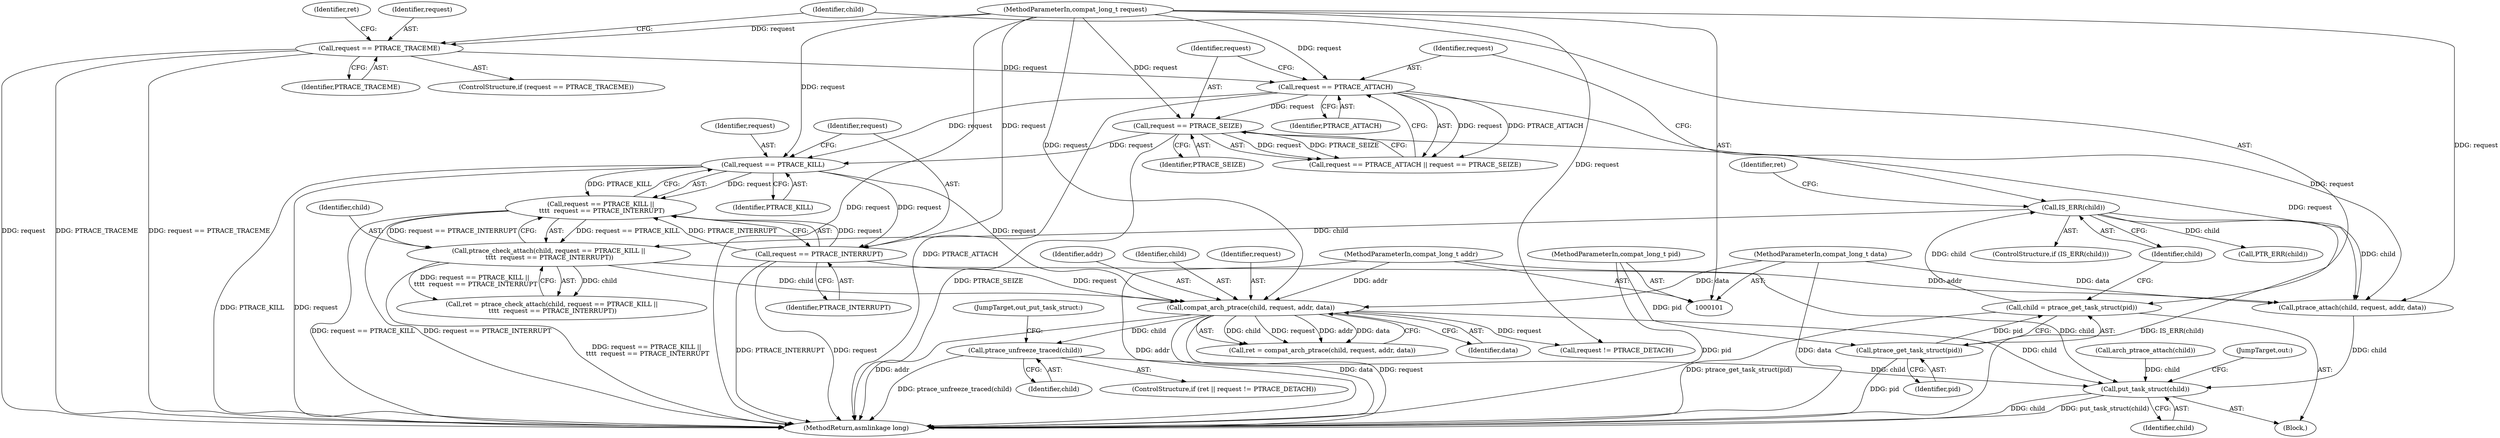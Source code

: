 digraph "0_linux_9899d11f654474d2d54ea52ceaa2a1f4db3abd68_1@API" {
"1000181" [label="(Call,ptrace_unfreeze_traced(child))"];
"1000170" [label="(Call,compat_arch_ptrace(child, request, addr, data))"];
"1000155" [label="(Call,ptrace_check_attach(child, request == PTRACE_KILL ||\n \t\t\t\t  request == PTRACE_INTERRUPT))"];
"1000123" [label="(Call,IS_ERR(child))"];
"1000118" [label="(Call,child = ptrace_get_task_struct(pid))"];
"1000120" [label="(Call,ptrace_get_task_struct(pid))"];
"1000103" [label="(MethodParameterIn,compat_long_t pid)"];
"1000157" [label="(Call,request == PTRACE_KILL ||\n \t\t\t\t  request == PTRACE_INTERRUPT)"];
"1000158" [label="(Call,request == PTRACE_KILL)"];
"1000133" [label="(Call,request == PTRACE_ATTACH)"];
"1000110" [label="(Call,request == PTRACE_TRACEME)"];
"1000102" [label="(MethodParameterIn,compat_long_t request)"];
"1000136" [label="(Call,request == PTRACE_SEIZE)"];
"1000161" [label="(Call,request == PTRACE_INTERRUPT)"];
"1000104" [label="(MethodParameterIn,compat_long_t addr)"];
"1000105" [label="(MethodParameterIn,compat_long_t data)"];
"1000184" [label="(Call,put_task_struct(child))"];
"1000173" [label="(Identifier,addr)"];
"1000133" [label="(Call,request == PTRACE_ATTACH)"];
"1000161" [label="(Call,request == PTRACE_INTERRUPT)"];
"1000124" [label="(Identifier,child)"];
"1000156" [label="(Identifier,child)"];
"1000128" [label="(Call,PTR_ERR(child))"];
"1000137" [label="(Identifier,request)"];
"1000168" [label="(Call,ret = compat_arch_ptrace(child, request, addr, data))"];
"1000150" [label="(Call,arch_ptrace_attach(child))"];
"1000134" [label="(Identifier,request)"];
"1000184" [label="(Call,put_task_struct(child))"];
"1000123" [label="(Call,IS_ERR(child))"];
"1000118" [label="(Call,child = ptrace_get_task_struct(pid))"];
"1000186" [label="(JumpTarget,out:)"];
"1000155" [label="(Call,ptrace_check_attach(child, request == PTRACE_KILL ||\n \t\t\t\t  request == PTRACE_INTERRUPT))"];
"1000115" [label="(Identifier,ret)"];
"1000182" [label="(Identifier,child)"];
"1000174" [label="(Identifier,data)"];
"1000119" [label="(Identifier,child)"];
"1000159" [label="(Identifier,request)"];
"1000142" [label="(Call,ptrace_attach(child, request, addr, data))"];
"1000120" [label="(Call,ptrace_get_task_struct(pid))"];
"1000105" [label="(MethodParameterIn,compat_long_t data)"];
"1000162" [label="(Identifier,request)"];
"1000110" [label="(Call,request == PTRACE_TRACEME)"];
"1000171" [label="(Identifier,child)"];
"1000138" [label="(Identifier,PTRACE_SEIZE)"];
"1000157" [label="(Call,request == PTRACE_KILL ||\n \t\t\t\t  request == PTRACE_INTERRUPT)"];
"1000183" [label="(JumpTarget,out_put_task_struct:)"];
"1000127" [label="(Identifier,ret)"];
"1000178" [label="(Call,request != PTRACE_DETACH)"];
"1000189" [label="(MethodReturn,asmlinkage long)"];
"1000170" [label="(Call,compat_arch_ptrace(child, request, addr, data))"];
"1000103" [label="(MethodParameterIn,compat_long_t pid)"];
"1000135" [label="(Identifier,PTRACE_ATTACH)"];
"1000106" [label="(Block,)"];
"1000121" [label="(Identifier,pid)"];
"1000112" [label="(Identifier,PTRACE_TRACEME)"];
"1000111" [label="(Identifier,request)"];
"1000158" [label="(Call,request == PTRACE_KILL)"];
"1000175" [label="(ControlStructure,if (ret || request != PTRACE_DETACH))"];
"1000102" [label="(MethodParameterIn,compat_long_t request)"];
"1000153" [label="(Call,ret = ptrace_check_attach(child, request == PTRACE_KILL ||\n \t\t\t\t  request == PTRACE_INTERRUPT))"];
"1000163" [label="(Identifier,PTRACE_INTERRUPT)"];
"1000109" [label="(ControlStructure,if (request == PTRACE_TRACEME))"];
"1000132" [label="(Call,request == PTRACE_ATTACH || request == PTRACE_SEIZE)"];
"1000122" [label="(ControlStructure,if (IS_ERR(child)))"];
"1000172" [label="(Identifier,request)"];
"1000160" [label="(Identifier,PTRACE_KILL)"];
"1000181" [label="(Call,ptrace_unfreeze_traced(child))"];
"1000104" [label="(MethodParameterIn,compat_long_t addr)"];
"1000185" [label="(Identifier,child)"];
"1000136" [label="(Call,request == PTRACE_SEIZE)"];
"1000181" -> "1000175"  [label="AST: "];
"1000181" -> "1000182"  [label="CFG: "];
"1000182" -> "1000181"  [label="AST: "];
"1000183" -> "1000181"  [label="CFG: "];
"1000181" -> "1000189"  [label="DDG: ptrace_unfreeze_traced(child)"];
"1000170" -> "1000181"  [label="DDG: child"];
"1000181" -> "1000184"  [label="DDG: child"];
"1000170" -> "1000168"  [label="AST: "];
"1000170" -> "1000174"  [label="CFG: "];
"1000171" -> "1000170"  [label="AST: "];
"1000172" -> "1000170"  [label="AST: "];
"1000173" -> "1000170"  [label="AST: "];
"1000174" -> "1000170"  [label="AST: "];
"1000168" -> "1000170"  [label="CFG: "];
"1000170" -> "1000189"  [label="DDG: data"];
"1000170" -> "1000189"  [label="DDG: request"];
"1000170" -> "1000189"  [label="DDG: addr"];
"1000170" -> "1000168"  [label="DDG: child"];
"1000170" -> "1000168"  [label="DDG: request"];
"1000170" -> "1000168"  [label="DDG: addr"];
"1000170" -> "1000168"  [label="DDG: data"];
"1000155" -> "1000170"  [label="DDG: child"];
"1000158" -> "1000170"  [label="DDG: request"];
"1000161" -> "1000170"  [label="DDG: request"];
"1000102" -> "1000170"  [label="DDG: request"];
"1000104" -> "1000170"  [label="DDG: addr"];
"1000105" -> "1000170"  [label="DDG: data"];
"1000170" -> "1000178"  [label="DDG: request"];
"1000170" -> "1000184"  [label="DDG: child"];
"1000155" -> "1000153"  [label="AST: "];
"1000155" -> "1000157"  [label="CFG: "];
"1000156" -> "1000155"  [label="AST: "];
"1000157" -> "1000155"  [label="AST: "];
"1000153" -> "1000155"  [label="CFG: "];
"1000155" -> "1000189"  [label="DDG: request == PTRACE_KILL ||\n \t\t\t\t  request == PTRACE_INTERRUPT"];
"1000155" -> "1000153"  [label="DDG: child"];
"1000155" -> "1000153"  [label="DDG: request == PTRACE_KILL ||\n \t\t\t\t  request == PTRACE_INTERRUPT"];
"1000123" -> "1000155"  [label="DDG: child"];
"1000157" -> "1000155"  [label="DDG: request == PTRACE_KILL"];
"1000157" -> "1000155"  [label="DDG: request == PTRACE_INTERRUPT"];
"1000155" -> "1000184"  [label="DDG: child"];
"1000123" -> "1000122"  [label="AST: "];
"1000123" -> "1000124"  [label="CFG: "];
"1000124" -> "1000123"  [label="AST: "];
"1000127" -> "1000123"  [label="CFG: "];
"1000134" -> "1000123"  [label="CFG: "];
"1000123" -> "1000189"  [label="DDG: IS_ERR(child)"];
"1000118" -> "1000123"  [label="DDG: child"];
"1000123" -> "1000128"  [label="DDG: child"];
"1000123" -> "1000142"  [label="DDG: child"];
"1000118" -> "1000106"  [label="AST: "];
"1000118" -> "1000120"  [label="CFG: "];
"1000119" -> "1000118"  [label="AST: "];
"1000120" -> "1000118"  [label="AST: "];
"1000124" -> "1000118"  [label="CFG: "];
"1000118" -> "1000189"  [label="DDG: ptrace_get_task_struct(pid)"];
"1000120" -> "1000118"  [label="DDG: pid"];
"1000120" -> "1000121"  [label="CFG: "];
"1000121" -> "1000120"  [label="AST: "];
"1000120" -> "1000189"  [label="DDG: pid"];
"1000103" -> "1000120"  [label="DDG: pid"];
"1000103" -> "1000101"  [label="AST: "];
"1000103" -> "1000189"  [label="DDG: pid"];
"1000157" -> "1000158"  [label="CFG: "];
"1000157" -> "1000161"  [label="CFG: "];
"1000158" -> "1000157"  [label="AST: "];
"1000161" -> "1000157"  [label="AST: "];
"1000157" -> "1000189"  [label="DDG: request == PTRACE_KILL"];
"1000157" -> "1000189"  [label="DDG: request == PTRACE_INTERRUPT"];
"1000158" -> "1000157"  [label="DDG: request"];
"1000158" -> "1000157"  [label="DDG: PTRACE_KILL"];
"1000161" -> "1000157"  [label="DDG: request"];
"1000161" -> "1000157"  [label="DDG: PTRACE_INTERRUPT"];
"1000158" -> "1000160"  [label="CFG: "];
"1000159" -> "1000158"  [label="AST: "];
"1000160" -> "1000158"  [label="AST: "];
"1000162" -> "1000158"  [label="CFG: "];
"1000158" -> "1000189"  [label="DDG: request"];
"1000158" -> "1000189"  [label="DDG: PTRACE_KILL"];
"1000133" -> "1000158"  [label="DDG: request"];
"1000136" -> "1000158"  [label="DDG: request"];
"1000102" -> "1000158"  [label="DDG: request"];
"1000158" -> "1000161"  [label="DDG: request"];
"1000133" -> "1000132"  [label="AST: "];
"1000133" -> "1000135"  [label="CFG: "];
"1000134" -> "1000133"  [label="AST: "];
"1000135" -> "1000133"  [label="AST: "];
"1000137" -> "1000133"  [label="CFG: "];
"1000132" -> "1000133"  [label="CFG: "];
"1000133" -> "1000189"  [label="DDG: PTRACE_ATTACH"];
"1000133" -> "1000132"  [label="DDG: request"];
"1000133" -> "1000132"  [label="DDG: PTRACE_ATTACH"];
"1000110" -> "1000133"  [label="DDG: request"];
"1000102" -> "1000133"  [label="DDG: request"];
"1000133" -> "1000136"  [label="DDG: request"];
"1000133" -> "1000142"  [label="DDG: request"];
"1000110" -> "1000109"  [label="AST: "];
"1000110" -> "1000112"  [label="CFG: "];
"1000111" -> "1000110"  [label="AST: "];
"1000112" -> "1000110"  [label="AST: "];
"1000115" -> "1000110"  [label="CFG: "];
"1000119" -> "1000110"  [label="CFG: "];
"1000110" -> "1000189"  [label="DDG: PTRACE_TRACEME"];
"1000110" -> "1000189"  [label="DDG: request == PTRACE_TRACEME"];
"1000110" -> "1000189"  [label="DDG: request"];
"1000102" -> "1000110"  [label="DDG: request"];
"1000102" -> "1000101"  [label="AST: "];
"1000102" -> "1000189"  [label="DDG: request"];
"1000102" -> "1000136"  [label="DDG: request"];
"1000102" -> "1000142"  [label="DDG: request"];
"1000102" -> "1000161"  [label="DDG: request"];
"1000102" -> "1000178"  [label="DDG: request"];
"1000136" -> "1000132"  [label="AST: "];
"1000136" -> "1000138"  [label="CFG: "];
"1000137" -> "1000136"  [label="AST: "];
"1000138" -> "1000136"  [label="AST: "];
"1000132" -> "1000136"  [label="CFG: "];
"1000136" -> "1000189"  [label="DDG: PTRACE_SEIZE"];
"1000136" -> "1000132"  [label="DDG: request"];
"1000136" -> "1000132"  [label="DDG: PTRACE_SEIZE"];
"1000136" -> "1000142"  [label="DDG: request"];
"1000161" -> "1000163"  [label="CFG: "];
"1000162" -> "1000161"  [label="AST: "];
"1000163" -> "1000161"  [label="AST: "];
"1000161" -> "1000189"  [label="DDG: PTRACE_INTERRUPT"];
"1000161" -> "1000189"  [label="DDG: request"];
"1000104" -> "1000101"  [label="AST: "];
"1000104" -> "1000189"  [label="DDG: addr"];
"1000104" -> "1000142"  [label="DDG: addr"];
"1000105" -> "1000101"  [label="AST: "];
"1000105" -> "1000189"  [label="DDG: data"];
"1000105" -> "1000142"  [label="DDG: data"];
"1000184" -> "1000106"  [label="AST: "];
"1000184" -> "1000185"  [label="CFG: "];
"1000185" -> "1000184"  [label="AST: "];
"1000186" -> "1000184"  [label="CFG: "];
"1000184" -> "1000189"  [label="DDG: child"];
"1000184" -> "1000189"  [label="DDG: put_task_struct(child)"];
"1000150" -> "1000184"  [label="DDG: child"];
"1000142" -> "1000184"  [label="DDG: child"];
}
